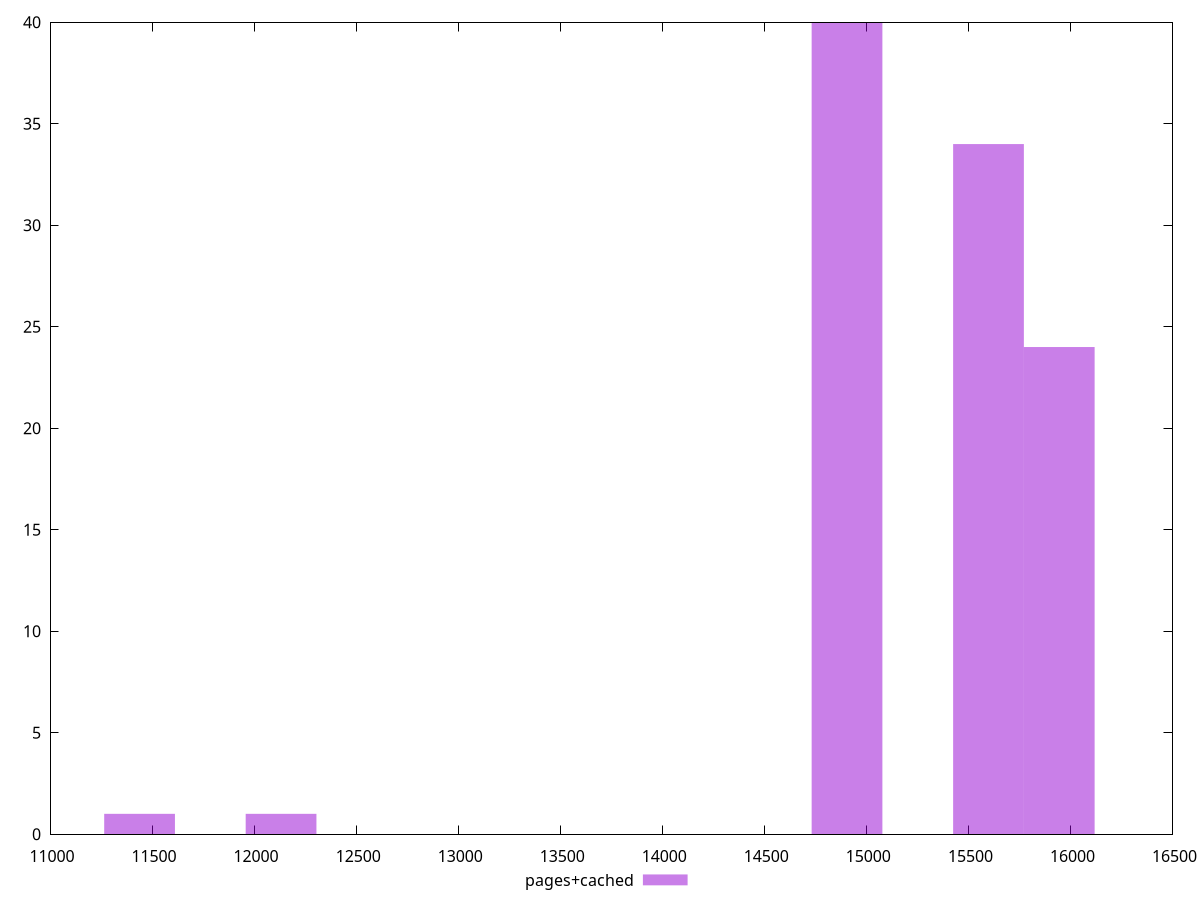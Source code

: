 $_pagesCached <<EOF
12132.130316769235 1
11438.865727239565 1
14905.188674887919 40
15945.085559182424 24
15598.453264417589 34
EOF
set key outside below
set terminal pngcairo
set output "report_00006_2020-11-02T20-21-41.718Z/largest-contentful-paint/pages+cached//raw_hist.png"
set yrange [0:40]
set boxwidth 346.6322947648353
set style fill transparent solid 0.5 noborder
plot $_pagesCached title "pages+cached" with boxes ,